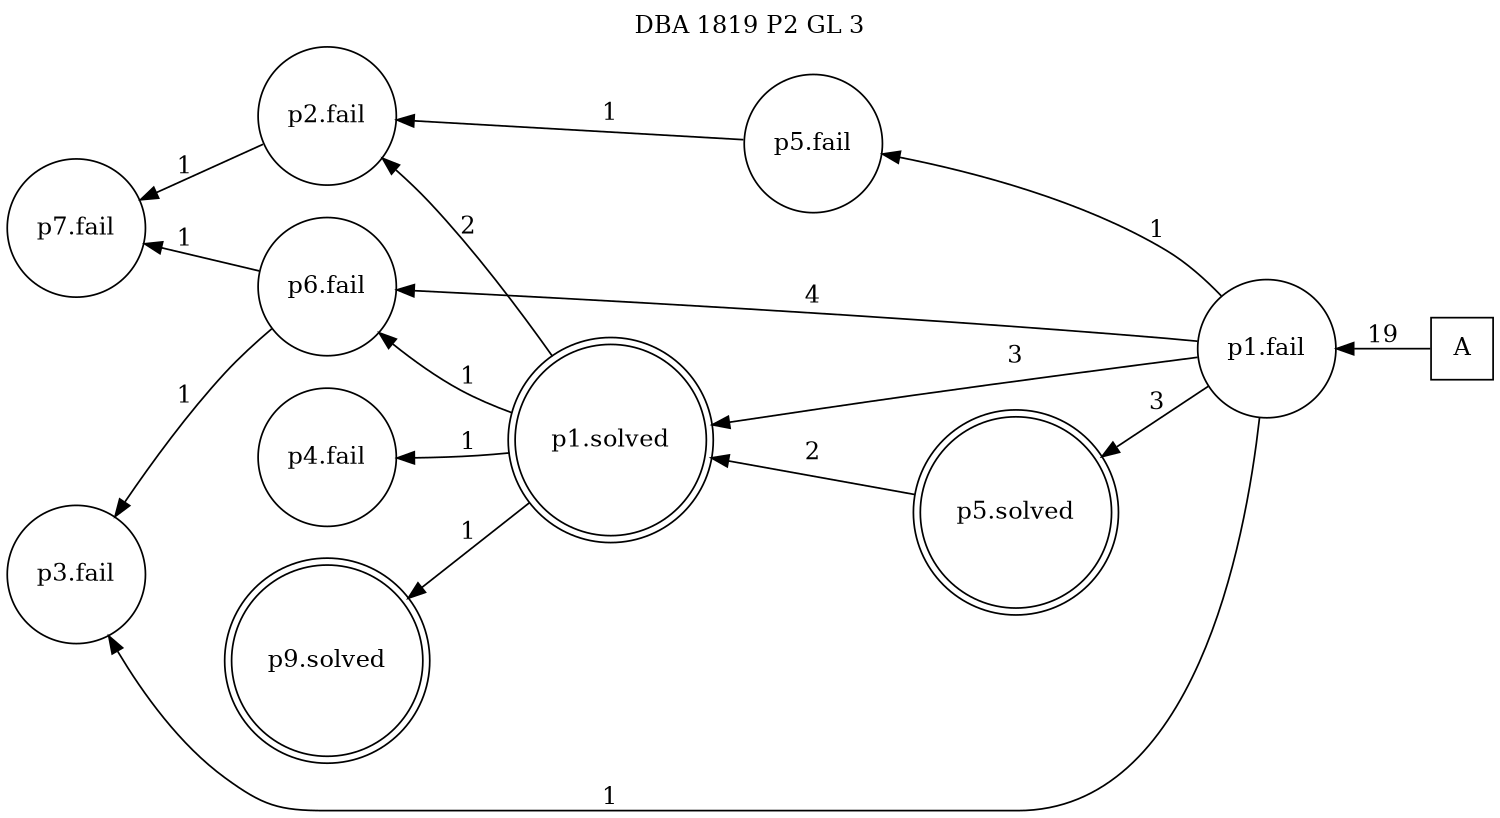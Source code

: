 digraph DBA_1819_P2_GL_3_GOOD {
labelloc="tl"
label= " DBA 1819 P2 GL 3 "
rankdir="RL";
graph [ size=" 10 , 10 !"]

"A" [shape="square" label="A"]
"p1.fail" [shape="circle" label="p1.fail"]
"p6.fail" [shape="circle" label="p6.fail"]
"p1.solved" [shape="doublecircle" label="p1.solved"]
"p4.fail" [shape="circle" label="p4.fail"]
"p2.fail" [shape="circle" label="p2.fail"]
"p7.fail" [shape="circle" label="p7.fail"]
"p3.fail" [shape="circle" label="p3.fail"]
"p5.fail" [shape="circle" label="p5.fail"]
"p5.solved" [shape="doublecircle" label="p5.solved"]
"p9.solved" [shape="doublecircle" label="p9.solved"]
"A" -> "p1.fail" [ label=19]
"p1.fail" -> "p6.fail" [ label=4]
"p1.fail" -> "p1.solved" [ label=3]
"p1.fail" -> "p3.fail" [ label=1]
"p1.fail" -> "p5.fail" [ label=1]
"p1.fail" -> "p5.solved" [ label=3]
"p6.fail" -> "p7.fail" [ label=1]
"p6.fail" -> "p3.fail" [ label=1]
"p1.solved" -> "p6.fail" [ label=1]
"p1.solved" -> "p4.fail" [ label=1]
"p1.solved" -> "p2.fail" [ label=2]
"p1.solved" -> "p9.solved" [ label=1]
"p2.fail" -> "p7.fail" [ label=1]
"p5.fail" -> "p2.fail" [ label=1]
"p5.solved" -> "p1.solved" [ label=2]
}
